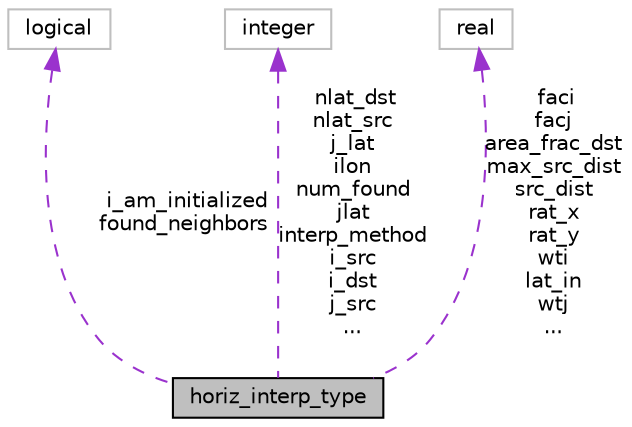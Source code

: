 digraph "horiz_interp_type"
{
 // INTERACTIVE_SVG=YES
 // LATEX_PDF_SIZE
  edge [fontname="Helvetica",fontsize="10",labelfontname="Helvetica",labelfontsize="10"];
  node [fontname="Helvetica",fontsize="10",shape=record];
  Node1 [label="horiz_interp_type",height=0.2,width=0.4,color="black", fillcolor="grey75", style="filled", fontcolor="black",tooltip=" "];
  Node2 -> Node1 [dir="back",color="darkorchid3",fontsize="10",style="dashed",label=" i_am_initialized\nfound_neighbors" ,fontname="Helvetica"];
  Node2 [label="logical",height=0.2,width=0.4,color="grey75", fillcolor="white", style="filled",tooltip=" "];
  Node3 -> Node1 [dir="back",color="darkorchid3",fontsize="10",style="dashed",label=" nlat_dst\nnlat_src\nj_lat\nilon\nnum_found\njlat\ninterp_method\ni_src\ni_dst\nj_src\n..." ,fontname="Helvetica"];
  Node3 [label="integer",height=0.2,width=0.4,color="grey75", fillcolor="white", style="filled",tooltip=" "];
  Node4 -> Node1 [dir="back",color="darkorchid3",fontsize="10",style="dashed",label=" faci\nfacj\narea_frac_dst\nmax_src_dist\nsrc_dist\nrat_x\nrat_y\nwti\nlat_in\nwtj\n..." ,fontname="Helvetica"];
  Node4 [label="real",height=0.2,width=0.4,color="grey75", fillcolor="white", style="filled",tooltip=" "];
}
